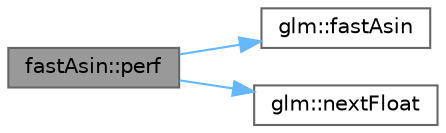 digraph "fastAsin::perf"
{
 // LATEX_PDF_SIZE
  bgcolor="transparent";
  edge [fontname=Helvetica,fontsize=10,labelfontname=Helvetica,labelfontsize=10];
  node [fontname=Helvetica,fontsize=10,shape=box,height=0.2,width=0.4];
  rankdir="LR";
  Node1 [id="Node000001",label="fastAsin::perf",height=0.2,width=0.4,color="gray40", fillcolor="grey60", style="filled", fontcolor="black",tooltip=" "];
  Node1 -> Node2 [id="edge5_Node000001_Node000002",color="steelblue1",style="solid",tooltip=" "];
  Node2 [id="Node000002",label="glm::fastAsin",height=0.2,width=0.4,color="grey40", fillcolor="white", style="filled",URL="$group__gtx__fast__trigonometry.html#ga562cb62c51fbfe7fac7db0bce706b81f",tooltip=" "];
  Node1 -> Node3 [id="edge6_Node000001_Node000003",color="steelblue1",style="solid",tooltip=" "];
  Node3 [id="Node000003",label="glm::nextFloat",height=0.2,width=0.4,color="grey40", fillcolor="white", style="filled",URL="$namespaceglm.html#a30bc0280e7cefd159867b1aa5050b94a",tooltip=" "];
}
